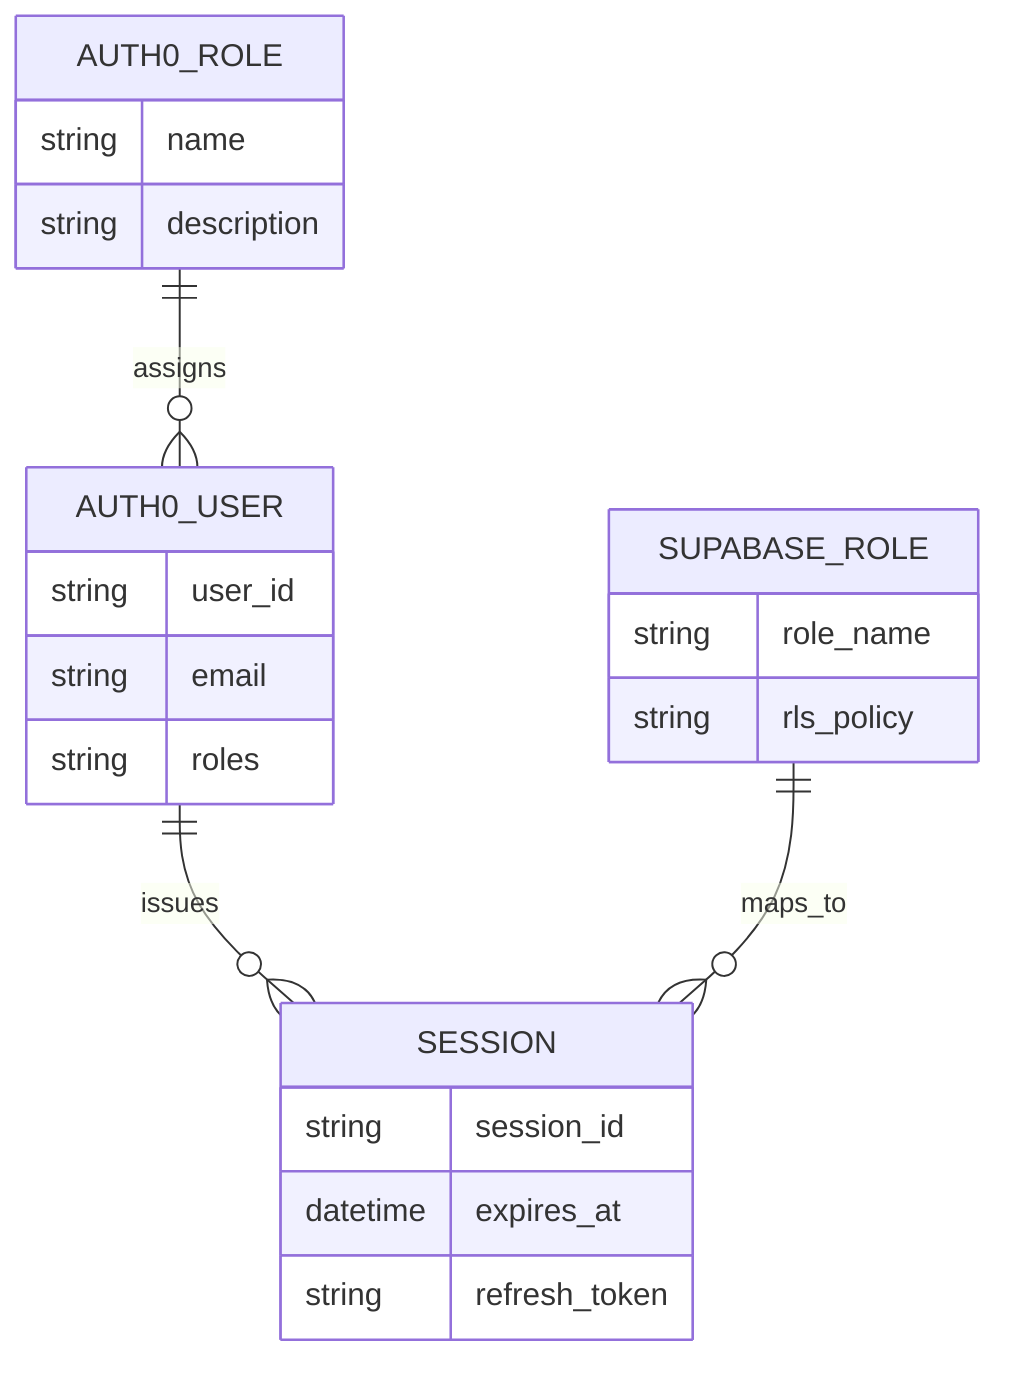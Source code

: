 erDiagram
    AUTH0_USER ||--o{ SESSION : issues
    AUTH0_USER {
        string user_id
        string email
        string roles
    }
    SESSION {
        string session_id
        datetime expires_at
        string refresh_token
    }
    AUTH0_ROLE ||--o{ AUTH0_USER : assigns
    AUTH0_ROLE {
        string name
        string description
    }
    SUPABASE_ROLE ||--o{ SESSION : maps_to
    SUPABASE_ROLE {
        string role_name
        string rls_policy
    }